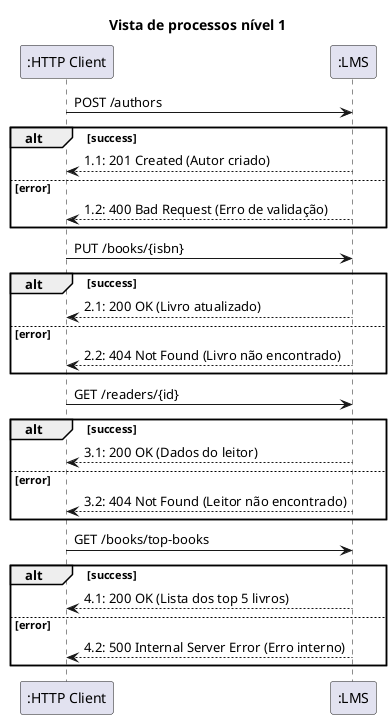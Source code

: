 @startuml
hide circle
skinparam classAttributeIconSize 0
title Vista de processos nível 1

participant ":HTTP Client" as Client
participant ":LMS" as System

' Criação de autor
Client -> System: POST /authors
alt success
    System --> Client: 1.1: 201 Created (Autor criado)
else error
    System --> Client: 1.2: 400 Bad Request (Erro de validação)
end

' Atualização de livro
Client -> System: PUT /books/{isbn}
alt success
    System --> Client: 2.1: 200 OK (Livro atualizado)
else error
    System --> Client: 2.2: 404 Not Found (Livro não encontrado)
end

' Consulta de leitor
Client -> System: GET /readers/{id}
alt success
    System --> Client: 3.1: 200 OK (Dados do leitor)
else error
    System --> Client: 3.2: 404 Not Found (Leitor não encontrado)
end

' Consulta dos top 5 livros
Client -> System: GET /books/top-books
alt success
    System --> Client: 4.1: 200 OK (Lista dos top 5 livros)
else error
    System --> Client: 4.2: 500 Internal Server Error (Erro interno)
end

@enduml
